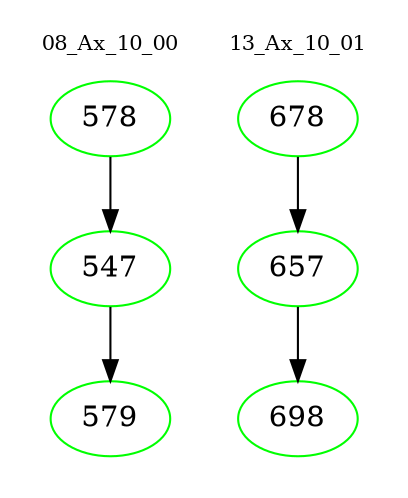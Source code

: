 digraph{
subgraph cluster_0 {
color = white
label = "08_Ax_10_00";
fontsize=10;
T0_578 [label="578", color="green"]
T0_578 -> T0_547 [color="black"]
T0_547 [label="547", color="green"]
T0_547 -> T0_579 [color="black"]
T0_579 [label="579", color="green"]
}
subgraph cluster_1 {
color = white
label = "13_Ax_10_01";
fontsize=10;
T1_678 [label="678", color="green"]
T1_678 -> T1_657 [color="black"]
T1_657 [label="657", color="green"]
T1_657 -> T1_698 [color="black"]
T1_698 [label="698", color="green"]
}
}
